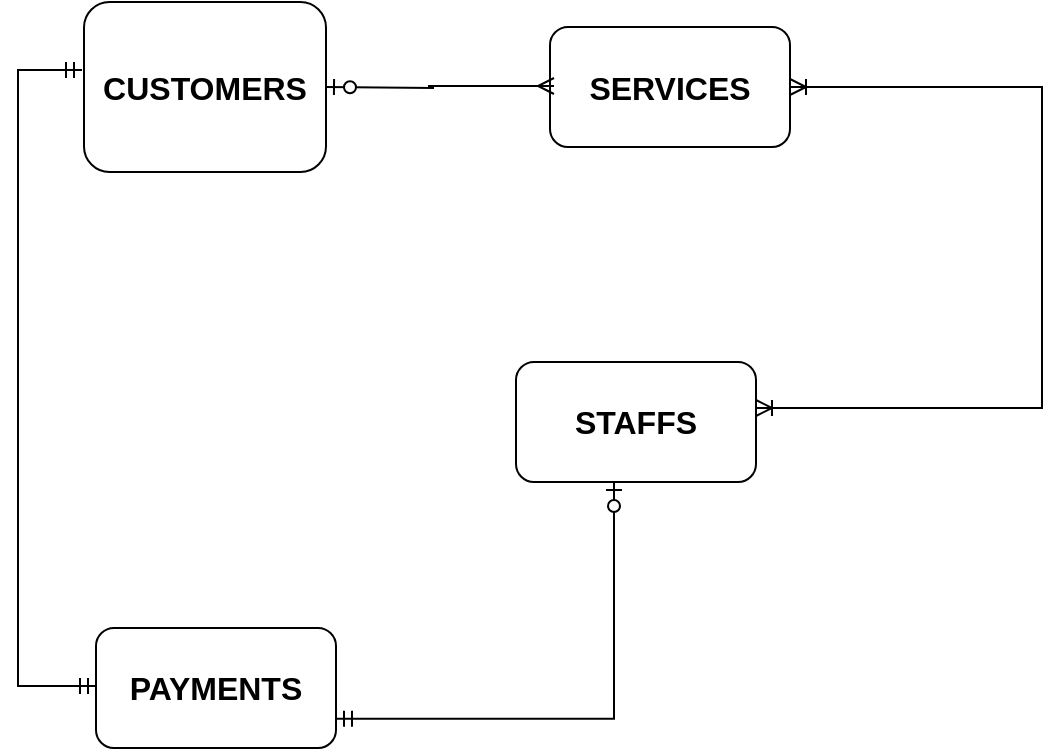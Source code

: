 <mxfile version="22.1.3" type="device">
  <diagram name="Page-1" id="gBa5-5V1cXs1QuyRFXN7">
    <mxGraphModel dx="1386" dy="421" grid="0" gridSize="10" guides="1" tooltips="1" connect="1" arrows="1" fold="1" page="0" pageScale="1" pageWidth="850" pageHeight="1100" math="0" shadow="0">
      <root>
        <mxCell id="0" />
        <mxCell id="1" parent="0" />
        <mxCell id="r9lWCFjo6PMTFZuYXxas-1" value="CUSTOMERS" style="rounded=1;whiteSpace=wrap;html=1;fontSize=16;fontStyle=1" parent="1" vertex="1">
          <mxGeometry x="-72" y="17" width="121" height="85" as="geometry" />
        </mxCell>
        <mxCell id="r9lWCFjo6PMTFZuYXxas-2" value="&lt;b&gt;STAFFS&lt;/b&gt;" style="rounded=1;whiteSpace=wrap;html=1;fontSize=16;" parent="1" vertex="1">
          <mxGeometry x="144" y="197" width="120" height="60" as="geometry" />
        </mxCell>
        <mxCell id="r9lWCFjo6PMTFZuYXxas-3" value="&lt;b&gt;PAYMENTS&lt;/b&gt;" style="rounded=1;whiteSpace=wrap;html=1;fontSize=16;" parent="1" vertex="1">
          <mxGeometry x="-66" y="330" width="120" height="60" as="geometry" />
        </mxCell>
        <mxCell id="r9lWCFjo6PMTFZuYXxas-4" value="&lt;b&gt;SERVICES&lt;/b&gt;" style="rounded=1;whiteSpace=wrap;html=1;fontSize=16;" parent="1" vertex="1">
          <mxGeometry x="161" y="29.5" width="120" height="60" as="geometry" />
        </mxCell>
        <mxCell id="jEcD6tn8ACc8jUJ26Be2-6" value="" style="fontSize=12;html=1;endArrow=ERmandOne;startArrow=ERmandOne;rounded=0;edgeStyle=elbowEdgeStyle;" parent="1" edge="1">
          <mxGeometry width="100" height="100" relative="1" as="geometry">
            <mxPoint x="-73" y="51" as="sourcePoint" />
            <mxPoint x="-66" y="359" as="targetPoint" />
            <Array as="points">
              <mxPoint x="-105" y="210" />
            </Array>
          </mxGeometry>
        </mxCell>
        <mxCell id="jEcD6tn8ACc8jUJ26Be2-10" value="" style="fontSize=12;html=1;endArrow=ERzeroToOne;endFill=1;rounded=0;entryX=1;entryY=0.5;entryDx=0;entryDy=0;" parent="1" target="r9lWCFjo6PMTFZuYXxas-1" edge="1">
          <mxGeometry width="100" height="100" relative="1" as="geometry">
            <mxPoint x="103" y="60" as="sourcePoint" />
            <mxPoint x="51" y="68" as="targetPoint" />
          </mxGeometry>
        </mxCell>
        <mxCell id="jEcD6tn8ACc8jUJ26Be2-11" value="" style="fontSize=12;html=1;endArrow=ERmany;rounded=0;" parent="1" edge="1">
          <mxGeometry width="100" height="100" relative="1" as="geometry">
            <mxPoint x="100" y="59" as="sourcePoint" />
            <mxPoint x="163" y="59" as="targetPoint" />
          </mxGeometry>
        </mxCell>
        <mxCell id="jEcD6tn8ACc8jUJ26Be2-12" value="" style="edgeStyle=elbowEdgeStyle;fontSize=12;html=1;endArrow=ERzeroToOne;startArrow=ERmandOne;rounded=0;" parent="1" edge="1">
          <mxGeometry width="100" height="100" relative="1" as="geometry">
            <mxPoint x="54" y="375.34" as="sourcePoint" />
            <mxPoint x="193" y="257" as="targetPoint" />
            <Array as="points">
              <mxPoint x="193" y="350.34" />
            </Array>
          </mxGeometry>
        </mxCell>
        <mxCell id="jEcD6tn8ACc8jUJ26Be2-14" value="" style="edgeStyle=elbowEdgeStyle;fontSize=12;html=1;endArrow=ERoneToMany;startArrow=ERoneToMany;rounded=0;entryX=1;entryY=0.5;entryDx=0;entryDy=0;" parent="1" target="r9lWCFjo6PMTFZuYXxas-4" edge="1">
          <mxGeometry width="100" height="100" relative="1" as="geometry">
            <mxPoint x="264" y="220" as="sourcePoint" />
            <mxPoint x="364" y="120" as="targetPoint" />
            <Array as="points">
              <mxPoint x="407" y="149" />
            </Array>
          </mxGeometry>
        </mxCell>
      </root>
    </mxGraphModel>
  </diagram>
</mxfile>
